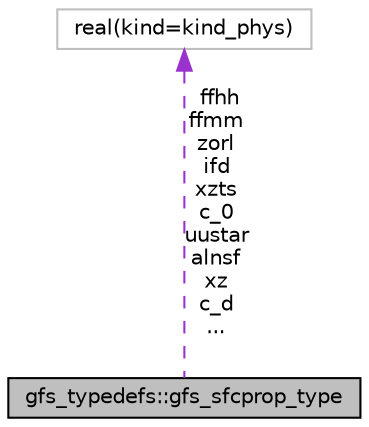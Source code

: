 digraph "gfs_typedefs::gfs_sfcprop_type"
{
  edge [fontname="Helvetica",fontsize="10",labelfontname="Helvetica",labelfontsize="10"];
  node [fontname="Helvetica",fontsize="10",shape=record];
  Node1 [label="gfs_typedefs::gfs_sfcprop_type",height=0.2,width=0.4,color="black", fillcolor="grey75", style="filled", fontcolor="black"];
  Node2 -> Node1 [dir="back",color="darkorchid3",fontsize="10",style="dashed",label=" ffhh\nffmm\nzorl\nifd\nxzts\nc_0\nuustar\nalnsf\nxz\nc_d\n..." ,fontname="Helvetica"];
  Node2 [label="real(kind=kind_phys)",height=0.2,width=0.4,color="grey75", fillcolor="white", style="filled"];
}
